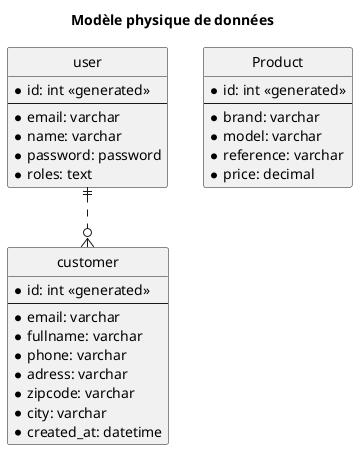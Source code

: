 @startuml PhysicalDataModel
'see: https://plantuml.com/fr/ie-diagram

title: Modèle physique de données

' hide the spot
hide circle

' avoid problems with angled crows feet
skinparam linetype ortho

entity "user" {
  *id: int <<generated>>
  --
  *email: varchar
  *name: varchar
  *password: password
  *roles: text
}

entity "customer" {
  *id: int <<generated>>
  --
  *email: varchar
  *fullname: varchar
  *phone: varchar
  *adress: varchar
  *zipcode: varchar
  *city: varchar
  *created_at: datetime
}

entity "Product" {
    *id: int <<generated>>
    --
    *brand: varchar
    *model: varchar
    *reference: varchar
    *price: decimal
}

user ||..o{ customer

@enduml